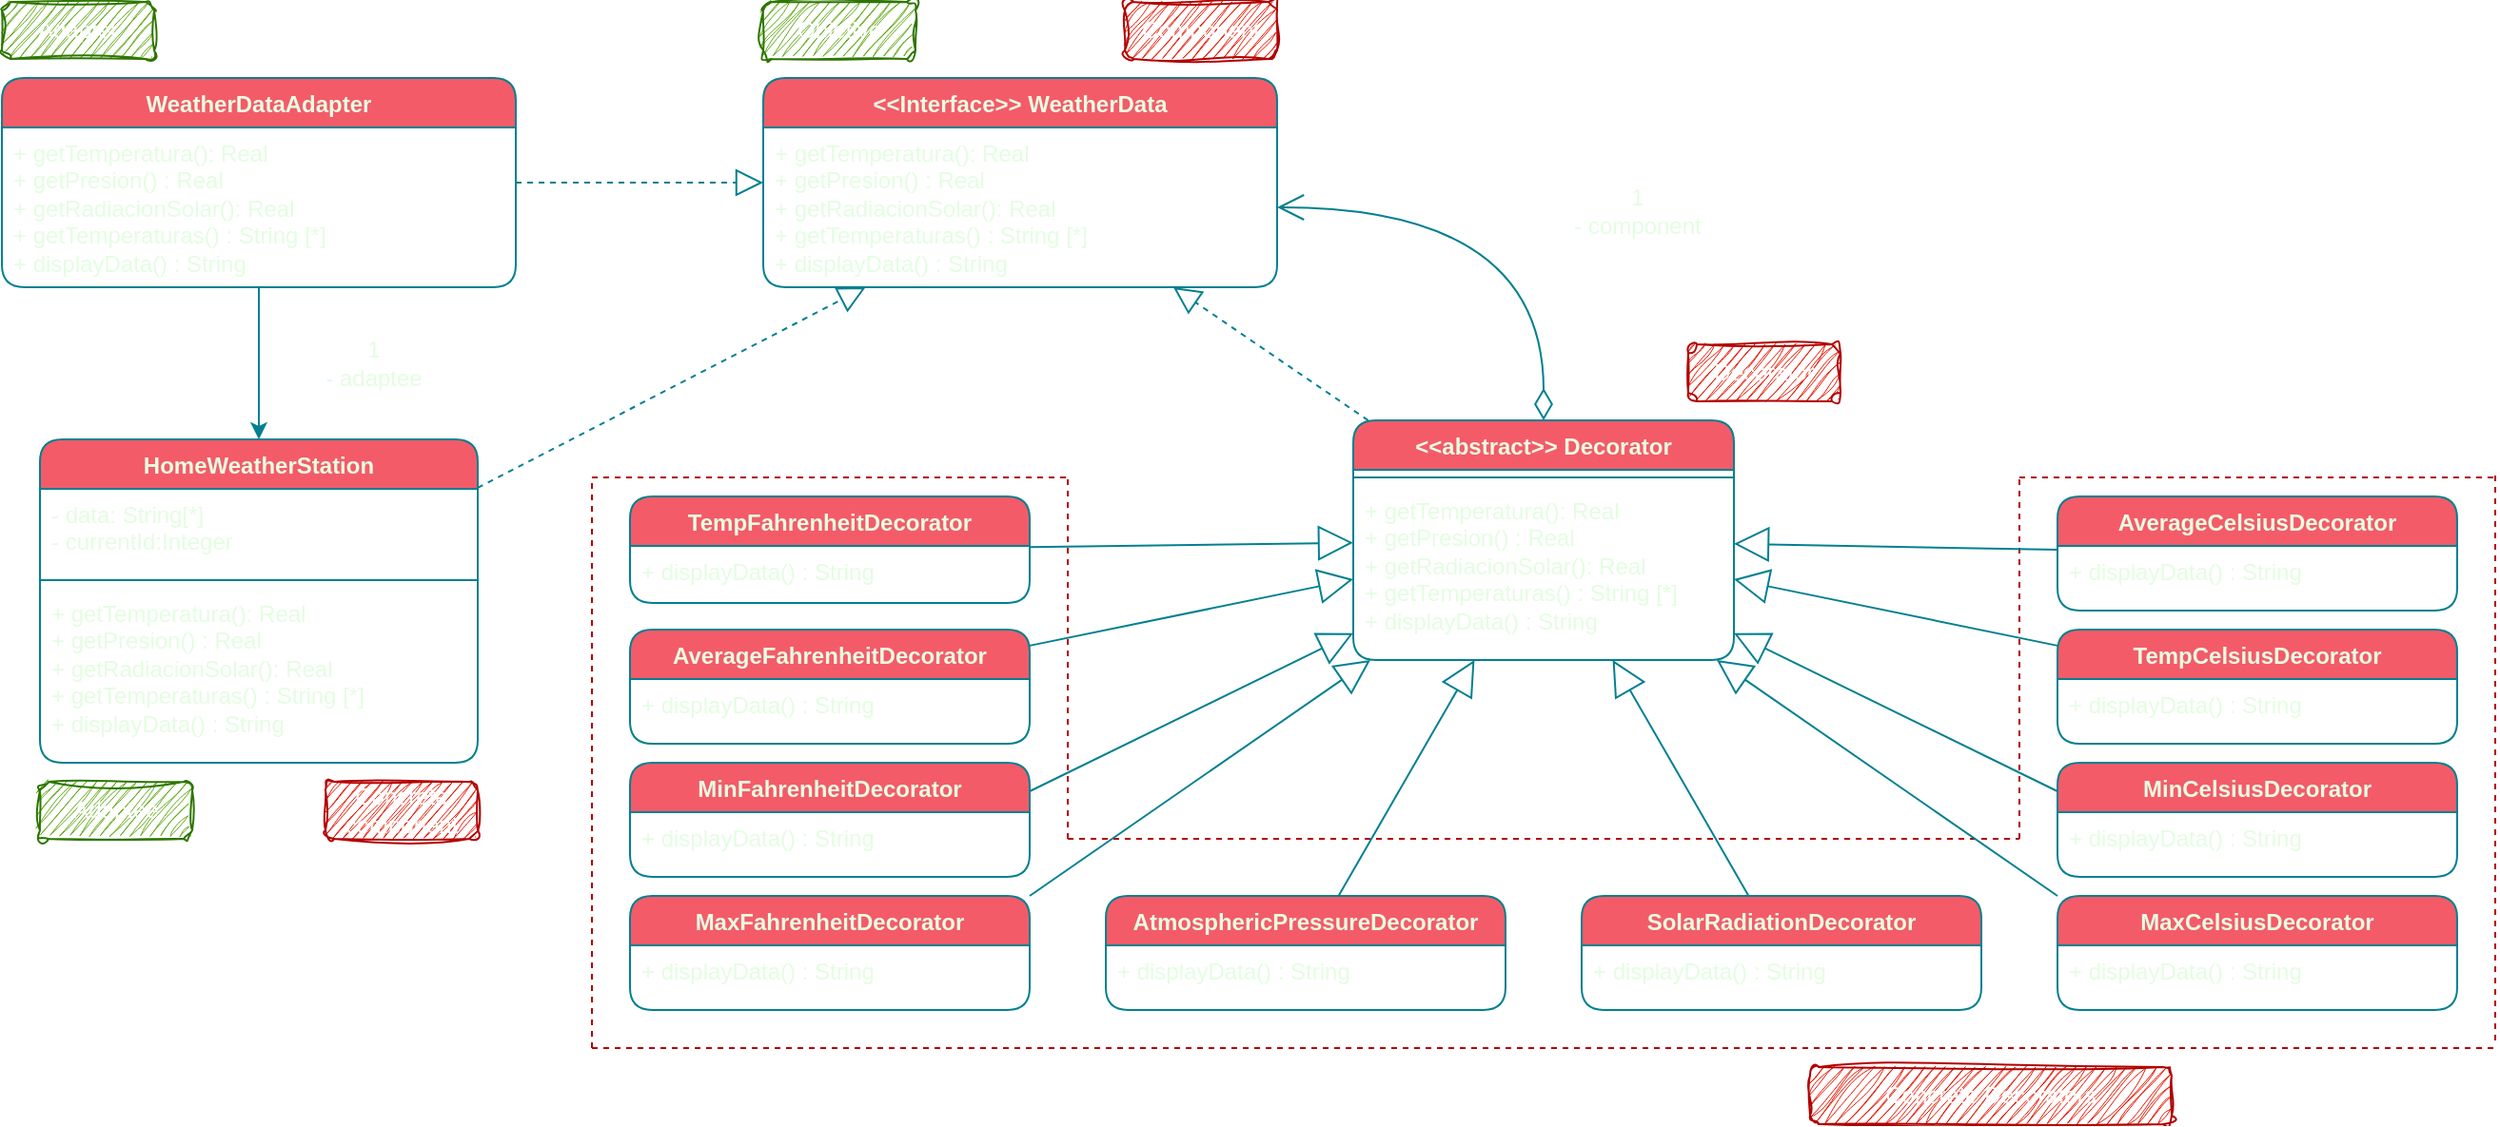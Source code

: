 <mxfile version="24.0.4" type="device">
  <diagram name="Página-1" id="XNQjO4jO-kqnAk5QSl5o">
    <mxGraphModel dx="1555" dy="452" grid="1" gridSize="10" guides="1" tooltips="1" connect="1" arrows="1" fold="1" page="1" pageScale="1" pageWidth="827" pageHeight="1169" math="0" shadow="0">
      <root>
        <mxCell id="0" />
        <mxCell id="1" parent="0" />
        <mxCell id="R6ljgZ-pBq3hNaBf2jd_-1" value="&amp;lt;&amp;lt;Interface&amp;gt;&amp;gt; WeatherData" style="swimlane;fontStyle=1;align=center;verticalAlign=top;childLayout=stackLayout;horizontal=1;startSize=26;horizontalStack=0;resizeParent=1;resizeParentMax=0;resizeLast=0;collapsible=1;marginBottom=0;whiteSpace=wrap;html=1;labelBackgroundColor=none;fillColor=#F45B69;strokeColor=#028090;fontColor=#E4FDE1;rounded=1;" parent="1" vertex="1">
          <mxGeometry x="30" y="170" width="270" height="110" as="geometry" />
        </mxCell>
        <mxCell id="LVe9m9cF4GnL3T1OUApJ-1" value="+ getTemperatura(): Real&lt;div&gt;+ getPresion() : Real&lt;/div&gt;&lt;div&gt;+ getRadiacionSolar(): Real&lt;/div&gt;&lt;div&gt;+ getTemperaturas() : String [*]&lt;/div&gt;&lt;div&gt;+ displayData() : String&lt;/div&gt;" style="text;strokeColor=none;fillColor=none;align=left;verticalAlign=top;spacingLeft=4;spacingRight=4;overflow=hidden;rotatable=0;points=[[0,0.5],[1,0.5]];portConstraint=eastwest;whiteSpace=wrap;html=1;labelBackgroundColor=none;fontColor=#E4FDE1;rounded=1;" parent="R6ljgZ-pBq3hNaBf2jd_-1" vertex="1">
          <mxGeometry y="26" width="270" height="84" as="geometry" />
        </mxCell>
        <mxCell id="R6ljgZ-pBq3hNaBf2jd_-5" value="HomeWeatherStation" style="swimlane;fontStyle=1;align=center;verticalAlign=top;childLayout=stackLayout;horizontal=1;startSize=26;horizontalStack=0;resizeParent=1;resizeParentMax=0;resizeLast=0;collapsible=1;marginBottom=0;whiteSpace=wrap;html=1;labelBackgroundColor=none;fillColor=#F45B69;strokeColor=#028090;fontColor=#E4FDE1;rounded=1;" parent="1" vertex="1">
          <mxGeometry x="-350" y="360" width="230" height="170" as="geometry" />
        </mxCell>
        <mxCell id="R6ljgZ-pBq3hNaBf2jd_-6" value="- data: String[*]&lt;div&gt;- currentId:Integer&lt;/div&gt;" style="text;strokeColor=none;fillColor=none;align=left;verticalAlign=top;spacingLeft=4;spacingRight=4;overflow=hidden;rotatable=0;points=[[0,0.5],[1,0.5]];portConstraint=eastwest;whiteSpace=wrap;html=1;labelBackgroundColor=none;fontColor=#E4FDE1;rounded=1;" parent="R6ljgZ-pBq3hNaBf2jd_-5" vertex="1">
          <mxGeometry y="26" width="230" height="44" as="geometry" />
        </mxCell>
        <mxCell id="R6ljgZ-pBq3hNaBf2jd_-7" value="" style="line;strokeWidth=1;fillColor=none;align=left;verticalAlign=middle;spacingTop=-1;spacingLeft=3;spacingRight=3;rotatable=0;labelPosition=right;points=[];portConstraint=eastwest;strokeColor=#028090;labelBackgroundColor=none;fontColor=#E4FDE1;rounded=1;" parent="R6ljgZ-pBq3hNaBf2jd_-5" vertex="1">
          <mxGeometry y="70" width="230" height="8" as="geometry" />
        </mxCell>
        <mxCell id="R6ljgZ-pBq3hNaBf2jd_-8" value="+ getTemperatura(): Real&lt;div&gt;+ getPresion() : Real&lt;/div&gt;&lt;div&gt;+ getRadiacionSolar(): Real&lt;/div&gt;&lt;div&gt;+ getTemperaturas() : String [*]&lt;/div&gt;&lt;div&gt;+ displayData() : String&lt;/div&gt;" style="text;strokeColor=none;fillColor=none;align=left;verticalAlign=top;spacingLeft=4;spacingRight=4;overflow=hidden;rotatable=0;points=[[0,0.5],[1,0.5]];portConstraint=eastwest;whiteSpace=wrap;html=1;labelBackgroundColor=none;fontColor=#E4FDE1;rounded=1;" parent="R6ljgZ-pBq3hNaBf2jd_-5" vertex="1">
          <mxGeometry y="78" width="230" height="92" as="geometry" />
        </mxCell>
        <mxCell id="k6WnLueuM2FhuUmSUUMk-1" value="&amp;lt;&amp;lt;abstract&amp;gt;&amp;gt; Decorator" style="swimlane;fontStyle=1;align=center;verticalAlign=top;childLayout=stackLayout;horizontal=1;startSize=26;horizontalStack=0;resizeParent=1;resizeParentMax=0;resizeLast=0;collapsible=1;marginBottom=0;whiteSpace=wrap;html=1;labelBackgroundColor=none;fillColor=#F45B69;strokeColor=#028090;fontColor=#E4FDE1;rounded=1;" parent="1" vertex="1">
          <mxGeometry x="340" y="350" width="200" height="126" as="geometry" />
        </mxCell>
        <mxCell id="k6WnLueuM2FhuUmSUUMk-3" value="" style="line;strokeWidth=1;fillColor=none;align=left;verticalAlign=middle;spacingTop=-1;spacingLeft=3;spacingRight=3;rotatable=0;labelPosition=right;points=[];portConstraint=eastwest;strokeColor=#028090;labelBackgroundColor=none;fontColor=#E4FDE1;rounded=1;" parent="k6WnLueuM2FhuUmSUUMk-1" vertex="1">
          <mxGeometry y="26" width="200" height="8" as="geometry" />
        </mxCell>
        <mxCell id="LVe9m9cF4GnL3T1OUApJ-2" value="+ getTemperatura(): Real&lt;div&gt;+ getPresion() : Real&lt;/div&gt;&lt;div&gt;+ getRadiacionSolar(): Real&lt;/div&gt;&lt;div&gt;+ getTemperaturas() : String [*]&lt;/div&gt;&lt;div&gt;+ displayData() : String&lt;/div&gt;" style="text;strokeColor=none;fillColor=none;align=left;verticalAlign=top;spacingLeft=4;spacingRight=4;overflow=hidden;rotatable=0;points=[[0,0.5],[1,0.5]];portConstraint=eastwest;whiteSpace=wrap;html=1;labelBackgroundColor=none;fontColor=#E4FDE1;rounded=1;" parent="k6WnLueuM2FhuUmSUUMk-1" vertex="1">
          <mxGeometry y="34" width="200" height="92" as="geometry" />
        </mxCell>
        <mxCell id="k6WnLueuM2FhuUmSUUMk-5" value="" style="endArrow=block;dashed=1;endFill=0;endSize=12;html=1;rounded=1;labelBackgroundColor=none;strokeColor=#028090;fontColor=default;" parent="1" source="k6WnLueuM2FhuUmSUUMk-1" target="R6ljgZ-pBq3hNaBf2jd_-1" edge="1">
          <mxGeometry width="160" relative="1" as="geometry">
            <mxPoint x="340" y="330" as="sourcePoint" />
            <mxPoint x="500" y="330" as="targetPoint" />
          </mxGeometry>
        </mxCell>
        <mxCell id="k6WnLueuM2FhuUmSUUMk-6" value="" style="endArrow=block;dashed=1;endFill=0;endSize=12;html=1;rounded=1;labelBackgroundColor=none;strokeColor=#028090;fontColor=default;" parent="1" source="R6ljgZ-pBq3hNaBf2jd_-5" target="LVe9m9cF4GnL3T1OUApJ-1" edge="1">
          <mxGeometry width="160" relative="1" as="geometry">
            <mxPoint x="432" y="320" as="sourcePoint" />
            <mxPoint x="485" y="440" as="targetPoint" />
          </mxGeometry>
        </mxCell>
        <mxCell id="k6WnLueuM2FhuUmSUUMk-12" value="Decorator" style="html=1;whiteSpace=wrap;strokeColor=#B20000;fontColor=#ffffff;fillColor=#e51400;rounded=1;sketch=1;curveFitting=1;jiggle=2;direction=west;labelBackgroundColor=none;" parent="1" vertex="1">
          <mxGeometry x="516" y="310" width="80" height="30" as="geometry" />
        </mxCell>
        <mxCell id="k6WnLueuM2FhuUmSUUMk-13" value="Concrete component" style="html=1;whiteSpace=wrap;strokeColor=#B20000;fontColor=#ffffff;fillColor=#e51400;rounded=1;sketch=1;curveFitting=1;jiggle=2;direction=west;labelBackgroundColor=none;" parent="1" vertex="1">
          <mxGeometry x="-200" y="540" width="80" height="30" as="geometry" />
        </mxCell>
        <mxCell id="k6WnLueuM2FhuUmSUUMk-14" value="Component" style="html=1;whiteSpace=wrap;strokeColor=#B20000;fontColor=#ffffff;fillColor=#e51400;rounded=1;sketch=1;curveFitting=1;jiggle=2;direction=west;labelBackgroundColor=none;" parent="1" vertex="1">
          <mxGeometry x="220" y="130" width="80" height="30" as="geometry" />
        </mxCell>
        <mxCell id="LVe9m9cF4GnL3T1OUApJ-4" value="1&lt;div&gt;- component&lt;/div&gt;" style="text;html=1;align=center;verticalAlign=middle;resizable=0;points=[];autosize=1;strokeColor=none;fillColor=none;labelBackgroundColor=none;fontColor=#E4FDE1;" parent="1" vertex="1">
          <mxGeometry x="444" y="220" width="90" height="40" as="geometry" />
        </mxCell>
        <mxCell id="LVe9m9cF4GnL3T1OUApJ-5" value="Objetive" style="html=1;whiteSpace=wrap;strokeColor=#2D7600;fontColor=#ffffff;fillColor=#60a917;rounded=1;sketch=1;curveFitting=1;jiggle=2;direction=west;labelBackgroundColor=none;" parent="1" vertex="1">
          <mxGeometry x="30" y="130" width="80" height="30" as="geometry" />
        </mxCell>
        <mxCell id="LVe9m9cF4GnL3T1OUApJ-6" value="Adaptee" style="html=1;whiteSpace=wrap;strokeColor=#2D7600;fontColor=#ffffff;fillColor=#60a917;rounded=1;sketch=1;curveFitting=1;jiggle=2;direction=west;labelBackgroundColor=none;" parent="1" vertex="1">
          <mxGeometry x="-350" y="540" width="80" height="30" as="geometry" />
        </mxCell>
        <mxCell id="LVe9m9cF4GnL3T1OUApJ-11" style="edgeStyle=orthogonalEdgeStyle;rounded=0;orthogonalLoop=1;jettySize=auto;html=1;labelBackgroundColor=none;strokeColor=#028090;fontColor=default;" parent="1" source="LVe9m9cF4GnL3T1OUApJ-7" target="R6ljgZ-pBq3hNaBf2jd_-5" edge="1">
          <mxGeometry relative="1" as="geometry" />
        </mxCell>
        <mxCell id="LVe9m9cF4GnL3T1OUApJ-7" value="WeatherDataAdapter" style="swimlane;fontStyle=1;align=center;verticalAlign=top;childLayout=stackLayout;horizontal=1;startSize=26;horizontalStack=0;resizeParent=1;resizeParentMax=0;resizeLast=0;collapsible=1;marginBottom=0;whiteSpace=wrap;html=1;labelBackgroundColor=none;fillColor=#F45B69;strokeColor=#028090;fontColor=#E4FDE1;rounded=1;" parent="1" vertex="1">
          <mxGeometry x="-370" y="170" width="270" height="110" as="geometry" />
        </mxCell>
        <mxCell id="LVe9m9cF4GnL3T1OUApJ-8" value="+ getTemperatura(): Real&lt;div&gt;+ getPresion() : Real&lt;/div&gt;&lt;div&gt;+ getRadiacionSolar(): Real&lt;/div&gt;&lt;div&gt;+ getTemperaturas() : String [*]&lt;/div&gt;&lt;div&gt;+ displayData() : String&lt;/div&gt;" style="text;strokeColor=none;fillColor=none;align=left;verticalAlign=top;spacingLeft=4;spacingRight=4;overflow=hidden;rotatable=0;points=[[0,0.5],[1,0.5]];portConstraint=eastwest;whiteSpace=wrap;html=1;labelBackgroundColor=none;fontColor=#E4FDE1;rounded=1;" parent="LVe9m9cF4GnL3T1OUApJ-7" vertex="1">
          <mxGeometry y="26" width="270" height="84" as="geometry" />
        </mxCell>
        <mxCell id="LVe9m9cF4GnL3T1OUApJ-9" value="Adapter" style="html=1;whiteSpace=wrap;strokeColor=#2D7600;fontColor=#ffffff;fillColor=#60a917;rounded=1;sketch=1;curveFitting=1;jiggle=2;direction=west;labelBackgroundColor=none;" parent="1" vertex="1">
          <mxGeometry x="-370" y="130" width="80" height="30" as="geometry" />
        </mxCell>
        <mxCell id="LVe9m9cF4GnL3T1OUApJ-10" value="" style="endArrow=block;dashed=1;endFill=0;endSize=12;html=1;rounded=1;labelBackgroundColor=none;strokeColor=#028090;fontColor=default;" parent="1" source="LVe9m9cF4GnL3T1OUApJ-7" target="R6ljgZ-pBq3hNaBf2jd_-1" edge="1">
          <mxGeometry width="160" relative="1" as="geometry">
            <mxPoint x="75" y="290" as="sourcePoint" />
            <mxPoint x="-50" y="180" as="targetPoint" />
          </mxGeometry>
        </mxCell>
        <mxCell id="LVe9m9cF4GnL3T1OUApJ-12" value="" style="endArrow=open;html=1;endSize=12;startArrow=diamondThin;startSize=14;startFill=0;edgeStyle=orthogonalEdgeStyle;align=left;verticalAlign=bottom;rounded=0;entryX=1;entryY=0.5;entryDx=0;entryDy=0;curved=1;labelBackgroundColor=none;strokeColor=#028090;fontColor=default;" parent="1" source="k6WnLueuM2FhuUmSUUMk-1" target="LVe9m9cF4GnL3T1OUApJ-1" edge="1">
          <mxGeometry x="-1" y="3" relative="1" as="geometry">
            <mxPoint x="60" y="320" as="sourcePoint" />
            <mxPoint x="220" y="320" as="targetPoint" />
          </mxGeometry>
        </mxCell>
        <mxCell id="LVe9m9cF4GnL3T1OUApJ-13" value="TempCelsiusDecorator" style="swimlane;fontStyle=1;align=center;verticalAlign=top;childLayout=stackLayout;horizontal=1;startSize=26;horizontalStack=0;resizeParent=1;resizeParentMax=0;resizeLast=0;collapsible=1;marginBottom=0;whiteSpace=wrap;html=1;labelBackgroundColor=none;fillColor=#F45B69;strokeColor=#028090;fontColor=#E4FDE1;rounded=1;" parent="1" vertex="1">
          <mxGeometry x="710" y="460" width="210" height="60" as="geometry" />
        </mxCell>
        <mxCell id="LVe9m9cF4GnL3T1OUApJ-36" value="" style="endArrow=none;dashed=1;html=1;rounded=0;labelBackgroundColor=none;strokeColor=#B20000;fontColor=default;fillColor=#e51400;" parent="LVe9m9cF4GnL3T1OUApJ-13" edge="1">
          <mxGeometry width="50" height="50" relative="1" as="geometry">
            <mxPoint x="230" y="216" as="sourcePoint" />
            <mxPoint x="230" y="-84" as="targetPoint" />
          </mxGeometry>
        </mxCell>
        <mxCell id="LVe9m9cF4GnL3T1OUApJ-14" value="&lt;div&gt;&lt;span style=&quot;background-color: initial;&quot;&gt;+ displayData() : String&lt;/span&gt;&lt;br&gt;&lt;/div&gt;" style="text;strokeColor=none;fillColor=none;align=left;verticalAlign=top;spacingLeft=4;spacingRight=4;overflow=hidden;rotatable=0;points=[[0,0.5],[1,0.5]];portConstraint=eastwest;whiteSpace=wrap;html=1;labelBackgroundColor=none;fontColor=#E4FDE1;rounded=1;" parent="LVe9m9cF4GnL3T1OUApJ-13" vertex="1">
          <mxGeometry y="26" width="210" height="34" as="geometry" />
        </mxCell>
        <mxCell id="LVe9m9cF4GnL3T1OUApJ-15" value="TempFahrenheitDecorator" style="swimlane;fontStyle=1;align=center;verticalAlign=top;childLayout=stackLayout;horizontal=1;startSize=26;horizontalStack=0;resizeParent=1;resizeParentMax=0;resizeLast=0;collapsible=1;marginBottom=0;whiteSpace=wrap;html=1;labelBackgroundColor=none;fillColor=#F45B69;strokeColor=#028090;fontColor=#E4FDE1;rounded=1;" parent="1" vertex="1">
          <mxGeometry x="-40" y="390" width="210" height="56" as="geometry" />
        </mxCell>
        <mxCell id="LVe9m9cF4GnL3T1OUApJ-16" value="&lt;div&gt;&lt;span style=&quot;background-color: initial;&quot;&gt;+ displayData() : String&lt;/span&gt;&lt;br&gt;&lt;/div&gt;" style="text;strokeColor=none;fillColor=none;align=left;verticalAlign=top;spacingLeft=4;spacingRight=4;overflow=hidden;rotatable=0;points=[[0,0.5],[1,0.5]];portConstraint=eastwest;whiteSpace=wrap;html=1;labelBackgroundColor=none;fontColor=#E4FDE1;rounded=1;" parent="LVe9m9cF4GnL3T1OUApJ-15" vertex="1">
          <mxGeometry y="26" width="210" height="30" as="geometry" />
        </mxCell>
        <mxCell id="LVe9m9cF4GnL3T1OUApJ-17" value="SolarRadiationDecorator" style="swimlane;fontStyle=1;align=center;verticalAlign=top;childLayout=stackLayout;horizontal=1;startSize=26;horizontalStack=0;resizeParent=1;resizeParentMax=0;resizeLast=0;collapsible=1;marginBottom=0;whiteSpace=wrap;html=1;labelBackgroundColor=none;fillColor=#F45B69;strokeColor=#028090;fontColor=#E4FDE1;rounded=1;" parent="1" vertex="1">
          <mxGeometry x="460" y="600" width="210" height="60" as="geometry" />
        </mxCell>
        <mxCell id="LVe9m9cF4GnL3T1OUApJ-18" value="&lt;div&gt;&lt;span style=&quot;background-color: initial;&quot;&gt;+ displayData() : String&lt;/span&gt;&lt;br&gt;&lt;/div&gt;" style="text;strokeColor=none;fillColor=none;align=left;verticalAlign=top;spacingLeft=4;spacingRight=4;overflow=hidden;rotatable=0;points=[[0,0.5],[1,0.5]];portConstraint=eastwest;whiteSpace=wrap;html=1;labelBackgroundColor=none;fontColor=#E4FDE1;rounded=1;" parent="LVe9m9cF4GnL3T1OUApJ-17" vertex="1">
          <mxGeometry y="26" width="210" height="34" as="geometry" />
        </mxCell>
        <mxCell id="LVe9m9cF4GnL3T1OUApJ-19" value="AtmosphericPressureDecorator" style="swimlane;fontStyle=1;align=center;verticalAlign=top;childLayout=stackLayout;horizontal=1;startSize=26;horizontalStack=0;resizeParent=1;resizeParentMax=0;resizeLast=0;collapsible=1;marginBottom=0;whiteSpace=wrap;html=1;labelBackgroundColor=none;fillColor=#F45B69;strokeColor=#028090;fontColor=#E4FDE1;rounded=1;" parent="1" vertex="1">
          <mxGeometry x="210" y="600" width="210" height="60" as="geometry" />
        </mxCell>
        <mxCell id="LVe9m9cF4GnL3T1OUApJ-20" value="&lt;div&gt;&lt;span style=&quot;background-color: initial;&quot;&gt;+ displayData() : String&lt;/span&gt;&lt;br&gt;&lt;/div&gt;" style="text;strokeColor=none;fillColor=none;align=left;verticalAlign=top;spacingLeft=4;spacingRight=4;overflow=hidden;rotatable=0;points=[[0,0.5],[1,0.5]];portConstraint=eastwest;whiteSpace=wrap;html=1;labelBackgroundColor=none;fontColor=#E4FDE1;rounded=1;" parent="LVe9m9cF4GnL3T1OUApJ-19" vertex="1">
          <mxGeometry y="26" width="210" height="34" as="geometry" />
        </mxCell>
        <mxCell id="LVe9m9cF4GnL3T1OUApJ-21" value="AverageFahrenheitDecorator" style="swimlane;fontStyle=1;align=center;verticalAlign=top;childLayout=stackLayout;horizontal=1;startSize=26;horizontalStack=0;resizeParent=1;resizeParentMax=0;resizeLast=0;collapsible=1;marginBottom=0;whiteSpace=wrap;html=1;labelBackgroundColor=none;fillColor=#F45B69;strokeColor=#028090;fontColor=#E4FDE1;rounded=1;" parent="1" vertex="1">
          <mxGeometry x="-40" y="460" width="210" height="60" as="geometry" />
        </mxCell>
        <mxCell id="LVe9m9cF4GnL3T1OUApJ-22" value="&lt;div&gt;&lt;span style=&quot;background-color: initial;&quot;&gt;+ displayData() : String&lt;/span&gt;&lt;br&gt;&lt;/div&gt;" style="text;strokeColor=none;fillColor=none;align=left;verticalAlign=top;spacingLeft=4;spacingRight=4;overflow=hidden;rotatable=0;points=[[0,0.5],[1,0.5]];portConstraint=eastwest;whiteSpace=wrap;html=1;labelBackgroundColor=none;fontColor=#E4FDE1;rounded=1;" parent="LVe9m9cF4GnL3T1OUApJ-21" vertex="1">
          <mxGeometry y="26" width="210" height="34" as="geometry" />
        </mxCell>
        <mxCell id="LVe9m9cF4GnL3T1OUApJ-23" value="AverageCelsiusDecorator" style="swimlane;fontStyle=1;align=center;verticalAlign=top;childLayout=stackLayout;horizontal=1;startSize=26;horizontalStack=0;resizeParent=1;resizeParentMax=0;resizeLast=0;collapsible=1;marginBottom=0;whiteSpace=wrap;html=1;labelBackgroundColor=none;fillColor=#F45B69;strokeColor=#028090;fontColor=#E4FDE1;rounded=1;" parent="1" vertex="1">
          <mxGeometry x="710" y="390" width="210" height="60" as="geometry" />
        </mxCell>
        <mxCell id="LVe9m9cF4GnL3T1OUApJ-24" value="&lt;div&gt;&lt;span style=&quot;background-color: initial;&quot;&gt;+ displayData() : String&lt;/span&gt;&lt;br&gt;&lt;/div&gt;" style="text;strokeColor=none;fillColor=none;align=left;verticalAlign=top;spacingLeft=4;spacingRight=4;overflow=hidden;rotatable=0;points=[[0,0.5],[1,0.5]];portConstraint=eastwest;whiteSpace=wrap;html=1;labelBackgroundColor=none;fontColor=#E4FDE1;rounded=1;" parent="LVe9m9cF4GnL3T1OUApJ-23" vertex="1">
          <mxGeometry y="26" width="210" height="34" as="geometry" />
        </mxCell>
        <mxCell id="LVe9m9cF4GnL3T1OUApJ-25" value="MaxCelsiusDecorator" style="swimlane;fontStyle=1;align=center;verticalAlign=top;childLayout=stackLayout;horizontal=1;startSize=26;horizontalStack=0;resizeParent=1;resizeParentMax=0;resizeLast=0;collapsible=1;marginBottom=0;whiteSpace=wrap;html=1;labelBackgroundColor=none;fillColor=#F45B69;strokeColor=#028090;fontColor=#E4FDE1;rounded=1;" parent="1" vertex="1">
          <mxGeometry x="710" y="600" width="210" height="60" as="geometry" />
        </mxCell>
        <mxCell id="LVe9m9cF4GnL3T1OUApJ-26" value="&lt;div&gt;&lt;span style=&quot;background-color: initial;&quot;&gt;+ displayData() : String&lt;/span&gt;&lt;br&gt;&lt;/div&gt;" style="text;strokeColor=none;fillColor=none;align=left;verticalAlign=top;spacingLeft=4;spacingRight=4;overflow=hidden;rotatable=0;points=[[0,0.5],[1,0.5]];portConstraint=eastwest;whiteSpace=wrap;html=1;labelBackgroundColor=none;fontColor=#E4FDE1;rounded=1;" parent="LVe9m9cF4GnL3T1OUApJ-25" vertex="1">
          <mxGeometry y="26" width="210" height="34" as="geometry" />
        </mxCell>
        <mxCell id="LVe9m9cF4GnL3T1OUApJ-27" value="MinCelsiusDecorator" style="swimlane;fontStyle=1;align=center;verticalAlign=top;childLayout=stackLayout;horizontal=1;startSize=26;horizontalStack=0;resizeParent=1;resizeParentMax=0;resizeLast=0;collapsible=1;marginBottom=0;whiteSpace=wrap;html=1;labelBackgroundColor=none;fillColor=#F45B69;strokeColor=#028090;fontColor=#E4FDE1;rounded=1;" parent="1" vertex="1">
          <mxGeometry x="710" y="530" width="210" height="60" as="geometry" />
        </mxCell>
        <mxCell id="LVe9m9cF4GnL3T1OUApJ-28" value="&lt;div&gt;&lt;span style=&quot;background-color: initial;&quot;&gt;+ displayData() : String&lt;/span&gt;&lt;br&gt;&lt;/div&gt;" style="text;strokeColor=none;fillColor=none;align=left;verticalAlign=top;spacingLeft=4;spacingRight=4;overflow=hidden;rotatable=0;points=[[0,0.5],[1,0.5]];portConstraint=eastwest;whiteSpace=wrap;html=1;labelBackgroundColor=none;fontColor=#E4FDE1;rounded=1;" parent="LVe9m9cF4GnL3T1OUApJ-27" vertex="1">
          <mxGeometry y="26" width="210" height="34" as="geometry" />
        </mxCell>
        <mxCell id="LVe9m9cF4GnL3T1OUApJ-29" value="MinFahrenheitDecorator" style="swimlane;fontStyle=1;align=center;verticalAlign=top;childLayout=stackLayout;horizontal=1;startSize=26;horizontalStack=0;resizeParent=1;resizeParentMax=0;resizeLast=0;collapsible=1;marginBottom=0;whiteSpace=wrap;html=1;labelBackgroundColor=none;fillColor=#F45B69;strokeColor=#028090;fontColor=#E4FDE1;rounded=1;" parent="1" vertex="1">
          <mxGeometry x="-40" y="530" width="210" height="60" as="geometry" />
        </mxCell>
        <mxCell id="LVe9m9cF4GnL3T1OUApJ-30" value="&lt;div&gt;&lt;span style=&quot;background-color: initial;&quot;&gt;+ displayData() : String&lt;/span&gt;&lt;br&gt;&lt;/div&gt;" style="text;strokeColor=none;fillColor=none;align=left;verticalAlign=top;spacingLeft=4;spacingRight=4;overflow=hidden;rotatable=0;points=[[0,0.5],[1,0.5]];portConstraint=eastwest;whiteSpace=wrap;html=1;labelBackgroundColor=none;fontColor=#E4FDE1;rounded=1;" parent="LVe9m9cF4GnL3T1OUApJ-29" vertex="1">
          <mxGeometry y="26" width="210" height="34" as="geometry" />
        </mxCell>
        <mxCell id="LVe9m9cF4GnL3T1OUApJ-31" value="MaxFahrenheitDecorator" style="swimlane;fontStyle=1;align=center;verticalAlign=top;childLayout=stackLayout;horizontal=1;startSize=26;horizontalStack=0;resizeParent=1;resizeParentMax=0;resizeLast=0;collapsible=1;marginBottom=0;whiteSpace=wrap;html=1;labelBackgroundColor=none;fillColor=#F45B69;strokeColor=#028090;fontColor=#E4FDE1;rounded=1;" parent="1" vertex="1">
          <mxGeometry x="-40" y="600" width="210" height="60" as="geometry" />
        </mxCell>
        <mxCell id="LVe9m9cF4GnL3T1OUApJ-32" value="&lt;div&gt;&lt;span style=&quot;background-color: initial;&quot;&gt;+ displayData() : String&lt;/span&gt;&lt;br&gt;&lt;/div&gt;" style="text;strokeColor=none;fillColor=none;align=left;verticalAlign=top;spacingLeft=4;spacingRight=4;overflow=hidden;rotatable=0;points=[[0,0.5],[1,0.5]];portConstraint=eastwest;whiteSpace=wrap;html=1;labelBackgroundColor=none;fontColor=#E4FDE1;rounded=1;" parent="LVe9m9cF4GnL3T1OUApJ-31" vertex="1">
          <mxGeometry y="26" width="210" height="34" as="geometry" />
        </mxCell>
        <mxCell id="LVe9m9cF4GnL3T1OUApJ-33" value="" style="endArrow=none;dashed=1;html=1;rounded=0;labelBackgroundColor=none;strokeColor=#B20000;fontColor=default;fillColor=#e51400;" parent="1" edge="1">
          <mxGeometry width="50" height="50" relative="1" as="geometry">
            <mxPoint x="190" y="570" as="sourcePoint" />
            <mxPoint x="690" y="570" as="targetPoint" />
          </mxGeometry>
        </mxCell>
        <mxCell id="LVe9m9cF4GnL3T1OUApJ-52" value="" style="edgeLabel;html=1;align=center;verticalAlign=middle;resizable=0;points=[];strokeColor=#028090;fontColor=#E4FDE1;fillColor=#F45B69;" parent="LVe9m9cF4GnL3T1OUApJ-33" vertex="1" connectable="0">
          <mxGeometry x="0.12" relative="1" as="geometry">
            <mxPoint as="offset" />
          </mxGeometry>
        </mxCell>
        <mxCell id="LVe9m9cF4GnL3T1OUApJ-34" value="" style="endArrow=none;dashed=1;html=1;rounded=0;labelBackgroundColor=none;strokeColor=#B20000;fontColor=default;fillColor=#e51400;" parent="1" edge="1">
          <mxGeometry width="50" height="50" relative="1" as="geometry">
            <mxPoint x="-60" y="680" as="sourcePoint" />
            <mxPoint x="940" y="680" as="targetPoint" />
          </mxGeometry>
        </mxCell>
        <mxCell id="LVe9m9cF4GnL3T1OUApJ-35" value="" style="endArrow=none;dashed=1;html=1;rounded=0;labelBackgroundColor=none;strokeColor=#B20000;fontColor=default;fillColor=#e51400;" parent="1" edge="1">
          <mxGeometry width="50" height="50" relative="1" as="geometry">
            <mxPoint x="-60" y="680" as="sourcePoint" />
            <mxPoint x="-60" y="380" as="targetPoint" />
          </mxGeometry>
        </mxCell>
        <mxCell id="LVe9m9cF4GnL3T1OUApJ-37" value="" style="endArrow=none;dashed=1;html=1;rounded=0;labelBackgroundColor=none;strokeColor=#B20000;fontColor=default;fillColor=#e51400;" parent="1" edge="1">
          <mxGeometry width="50" height="50" relative="1" as="geometry">
            <mxPoint x="690" y="380" as="sourcePoint" />
            <mxPoint x="940" y="380" as="targetPoint" />
          </mxGeometry>
        </mxCell>
        <mxCell id="LVe9m9cF4GnL3T1OUApJ-38" value="" style="endArrow=none;dashed=1;html=1;rounded=0;labelBackgroundColor=none;strokeColor=#B20000;fontColor=default;fillColor=#e51400;" parent="1" edge="1">
          <mxGeometry width="50" height="50" relative="1" as="geometry">
            <mxPoint x="690" y="570" as="sourcePoint" />
            <mxPoint x="690" y="380" as="targetPoint" />
          </mxGeometry>
        </mxCell>
        <mxCell id="LVe9m9cF4GnL3T1OUApJ-39" value="" style="endArrow=none;dashed=1;html=1;rounded=0;labelBackgroundColor=none;strokeColor=#B20000;fontColor=default;fillColor=#e51400;" parent="1" edge="1">
          <mxGeometry width="50" height="50" relative="1" as="geometry">
            <mxPoint x="190" y="570" as="sourcePoint" />
            <mxPoint x="190" y="380" as="targetPoint" />
          </mxGeometry>
        </mxCell>
        <mxCell id="LVe9m9cF4GnL3T1OUApJ-40" value="" style="endArrow=none;dashed=1;html=1;rounded=0;labelBackgroundColor=none;strokeColor=#B20000;fontColor=default;fillColor=#e51400;" parent="1" edge="1">
          <mxGeometry width="50" height="50" relative="1" as="geometry">
            <mxPoint x="-60" y="380" as="sourcePoint" />
            <mxPoint x="190" y="380" as="targetPoint" />
          </mxGeometry>
        </mxCell>
        <mxCell id="LVe9m9cF4GnL3T1OUApJ-41" value="Concrete Decorators" style="html=1;whiteSpace=wrap;strokeColor=#B20000;fontColor=#ffffff;fillColor=#e51400;rounded=1;sketch=1;curveFitting=1;jiggle=2;direction=west;labelBackgroundColor=none;" parent="1" vertex="1">
          <mxGeometry x="580" y="690" width="190" height="30" as="geometry" />
        </mxCell>
        <mxCell id="LVe9m9cF4GnL3T1OUApJ-42" value="" style="endArrow=block;endSize=16;endFill=0;html=1;rounded=0;labelBackgroundColor=none;strokeColor=#028090;fontColor=default;" parent="1" source="LVe9m9cF4GnL3T1OUApJ-15" target="k6WnLueuM2FhuUmSUUMk-1" edge="1">
          <mxGeometry width="160" relative="1" as="geometry">
            <mxPoint x="270" y="420" as="sourcePoint" />
            <mxPoint x="430" y="420" as="targetPoint" />
          </mxGeometry>
        </mxCell>
        <mxCell id="LVe9m9cF4GnL3T1OUApJ-43" value="" style="endArrow=block;endSize=16;endFill=0;html=1;rounded=0;labelBackgroundColor=none;strokeColor=#028090;fontColor=default;" parent="1" source="LVe9m9cF4GnL3T1OUApJ-21" target="k6WnLueuM2FhuUmSUUMk-1" edge="1">
          <mxGeometry width="160" relative="1" as="geometry">
            <mxPoint x="180" y="427" as="sourcePoint" />
            <mxPoint x="350" y="424" as="targetPoint" />
          </mxGeometry>
        </mxCell>
        <mxCell id="LVe9m9cF4GnL3T1OUApJ-44" value="" style="endArrow=block;endSize=16;endFill=0;html=1;rounded=0;exitX=1;exitY=0.25;exitDx=0;exitDy=0;labelBackgroundColor=none;strokeColor=#028090;fontColor=default;" parent="1" source="LVe9m9cF4GnL3T1OUApJ-29" target="k6WnLueuM2FhuUmSUUMk-1" edge="1">
          <mxGeometry width="160" relative="1" as="geometry">
            <mxPoint x="180" y="478" as="sourcePoint" />
            <mxPoint x="350" y="444" as="targetPoint" />
          </mxGeometry>
        </mxCell>
        <mxCell id="LVe9m9cF4GnL3T1OUApJ-45" value="" style="endArrow=block;endSize=16;endFill=0;html=1;rounded=0;exitX=1;exitY=0;exitDx=0;exitDy=0;labelBackgroundColor=none;strokeColor=#028090;fontColor=default;" parent="1" source="LVe9m9cF4GnL3T1OUApJ-31" target="k6WnLueuM2FhuUmSUUMk-1" edge="1">
          <mxGeometry width="160" relative="1" as="geometry">
            <mxPoint x="180" y="555" as="sourcePoint" />
            <mxPoint x="350" y="472" as="targetPoint" />
          </mxGeometry>
        </mxCell>
        <mxCell id="LVe9m9cF4GnL3T1OUApJ-46" value="" style="endArrow=block;endSize=16;endFill=0;html=1;rounded=0;labelBackgroundColor=none;strokeColor=#028090;fontColor=default;" parent="1" source="LVe9m9cF4GnL3T1OUApJ-19" target="k6WnLueuM2FhuUmSUUMk-1" edge="1">
          <mxGeometry width="160" relative="1" as="geometry">
            <mxPoint x="180" y="625" as="sourcePoint" />
            <mxPoint x="366" y="486" as="targetPoint" />
          </mxGeometry>
        </mxCell>
        <mxCell id="LVe9m9cF4GnL3T1OUApJ-47" value="" style="endArrow=block;endSize=16;endFill=0;html=1;rounded=0;labelBackgroundColor=none;strokeColor=#028090;fontColor=default;" parent="1" source="LVe9m9cF4GnL3T1OUApJ-17" target="k6WnLueuM2FhuUmSUUMk-1" edge="1">
          <mxGeometry width="160" relative="1" as="geometry">
            <mxPoint x="342" y="610" as="sourcePoint" />
            <mxPoint x="414" y="486" as="targetPoint" />
          </mxGeometry>
        </mxCell>
        <mxCell id="LVe9m9cF4GnL3T1OUApJ-48" value="" style="endArrow=block;endSize=16;endFill=0;html=1;rounded=0;exitX=0;exitY=0;exitDx=0;exitDy=0;labelBackgroundColor=none;strokeColor=#028090;fontColor=default;" parent="1" source="LVe9m9cF4GnL3T1OUApJ-25" target="k6WnLueuM2FhuUmSUUMk-1" edge="1">
          <mxGeometry width="160" relative="1" as="geometry">
            <mxPoint x="558" y="610" as="sourcePoint" />
            <mxPoint x="486" y="486" as="targetPoint" />
          </mxGeometry>
        </mxCell>
        <mxCell id="LVe9m9cF4GnL3T1OUApJ-49" value="" style="endArrow=block;endSize=16;endFill=0;html=1;rounded=0;exitX=0;exitY=0.25;exitDx=0;exitDy=0;labelBackgroundColor=none;strokeColor=#028090;fontColor=default;" parent="1" source="LVe9m9cF4GnL3T1OUApJ-27" target="k6WnLueuM2FhuUmSUUMk-1" edge="1">
          <mxGeometry width="160" relative="1" as="geometry">
            <mxPoint x="720" y="610" as="sourcePoint" />
            <mxPoint x="541" y="486" as="targetPoint" />
          </mxGeometry>
        </mxCell>
        <mxCell id="LVe9m9cF4GnL3T1OUApJ-50" value="" style="endArrow=block;endSize=16;endFill=0;html=1;rounded=0;labelBackgroundColor=none;strokeColor=#028090;fontColor=default;" parent="1" source="LVe9m9cF4GnL3T1OUApJ-13" target="k6WnLueuM2FhuUmSUUMk-1" edge="1">
          <mxGeometry width="160" relative="1" as="geometry">
            <mxPoint x="720" y="555" as="sourcePoint" />
            <mxPoint x="550" y="472" as="targetPoint" />
          </mxGeometry>
        </mxCell>
        <mxCell id="LVe9m9cF4GnL3T1OUApJ-51" value="" style="endArrow=block;endSize=16;endFill=0;html=1;rounded=0;labelBackgroundColor=none;strokeColor=#028090;fontColor=default;" parent="1" source="LVe9m9cF4GnL3T1OUApJ-23" target="k6WnLueuM2FhuUmSUUMk-1" edge="1">
          <mxGeometry width="160" relative="1" as="geometry">
            <mxPoint x="720" y="478" as="sourcePoint" />
            <mxPoint x="550" y="444" as="targetPoint" />
          </mxGeometry>
        </mxCell>
        <mxCell id="LVe9m9cF4GnL3T1OUApJ-53" value="1&lt;div&gt;- adaptee&lt;/div&gt;" style="text;html=1;align=center;verticalAlign=middle;resizable=0;points=[];autosize=1;strokeColor=none;fillColor=none;fontColor=#E4FDE1;" parent="1" vertex="1">
          <mxGeometry x="-210" y="300" width="70" height="40" as="geometry" />
        </mxCell>
      </root>
    </mxGraphModel>
  </diagram>
</mxfile>
